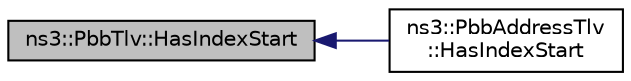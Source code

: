 digraph "ns3::PbbTlv::HasIndexStart"
{
  edge [fontname="Helvetica",fontsize="10",labelfontname="Helvetica",labelfontsize="10"];
  node [fontname="Helvetica",fontsize="10",shape=record];
  rankdir="LR";
  Node1 [label="ns3::PbbTlv::HasIndexStart",height=0.2,width=0.4,color="black", fillcolor="grey75", style="filled", fontcolor="black"];
  Node1 -> Node2 [dir="back",color="midnightblue",fontsize="10",style="solid"];
  Node2 [label="ns3::PbbAddressTlv\l::HasIndexStart",height=0.2,width=0.4,color="black", fillcolor="white", style="filled",URL="$d7/d87/classns3_1_1PbbAddressTlv.html#abd1c2811234e6f5b0e6754050a8f24c3",tooltip="Tests whether or not this address TLV has a start index. "];
}
